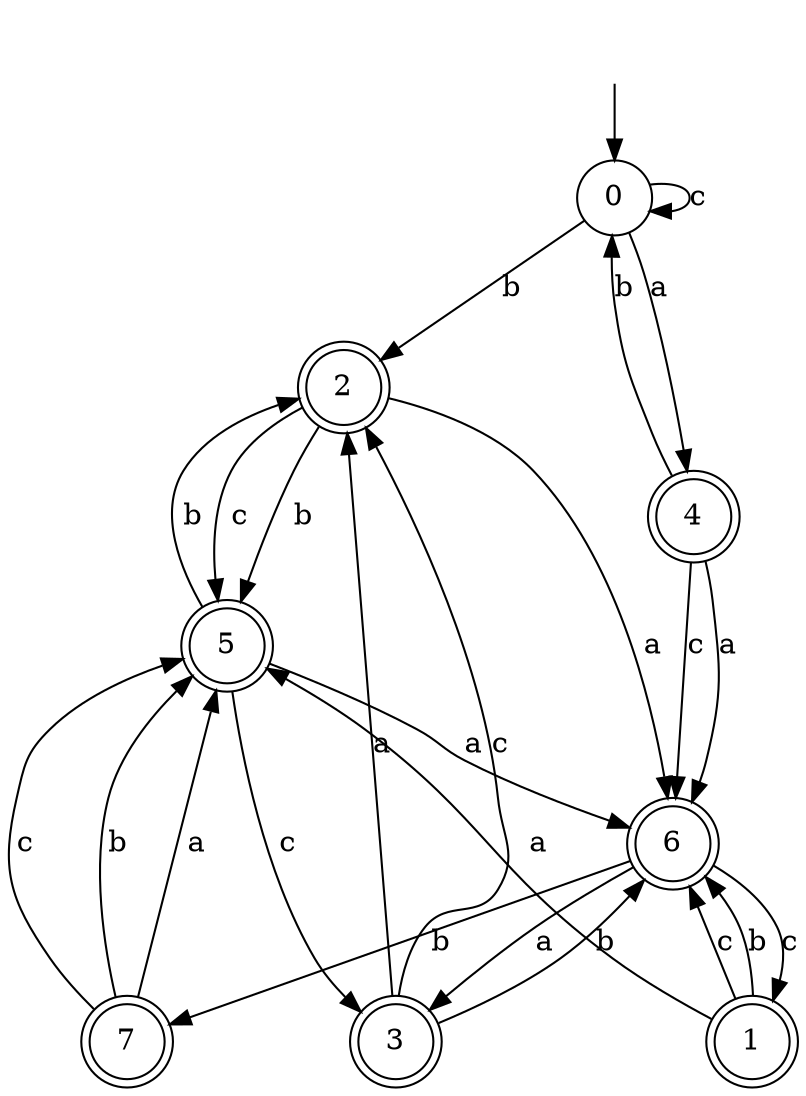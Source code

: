 digraph g {
__start [label=""shape=none]
	0[shape="circle" label="0"]
	1[shape="doublecircle" label="1"]
	2[shape="doublecircle" label="2"]
	3[shape="doublecircle" label="3"]
	4[shape="doublecircle" label="4"]
	5[shape="doublecircle" label="5"]
	6[shape="doublecircle" label="6"]
	7[shape="doublecircle" label="7"]
__start -> 0
	0->0 [label="c"]
	0->2 [label="b"]
	0->4 [label="a"]
	1->6 [label="c"]
	1->6 [label="b"]
	1->5 [label="a"]
	2->5 [label="c"]
	2->5 [label="b"]
	2->6 [label="a"]
	3->2 [label="c"]
	3->6 [label="b"]
	3->2 [label="a"]
	4->6 [label="c"]
	4->0 [label="b"]
	4->6 [label="a"]
	5->3 [label="c"]
	5->2 [label="b"]
	5->6 [label="a"]
	6->1 [label="c"]
	6->7 [label="b"]
	6->3 [label="a"]
	7->5 [label="c"]
	7->5 [label="b"]
	7->5 [label="a"]
}